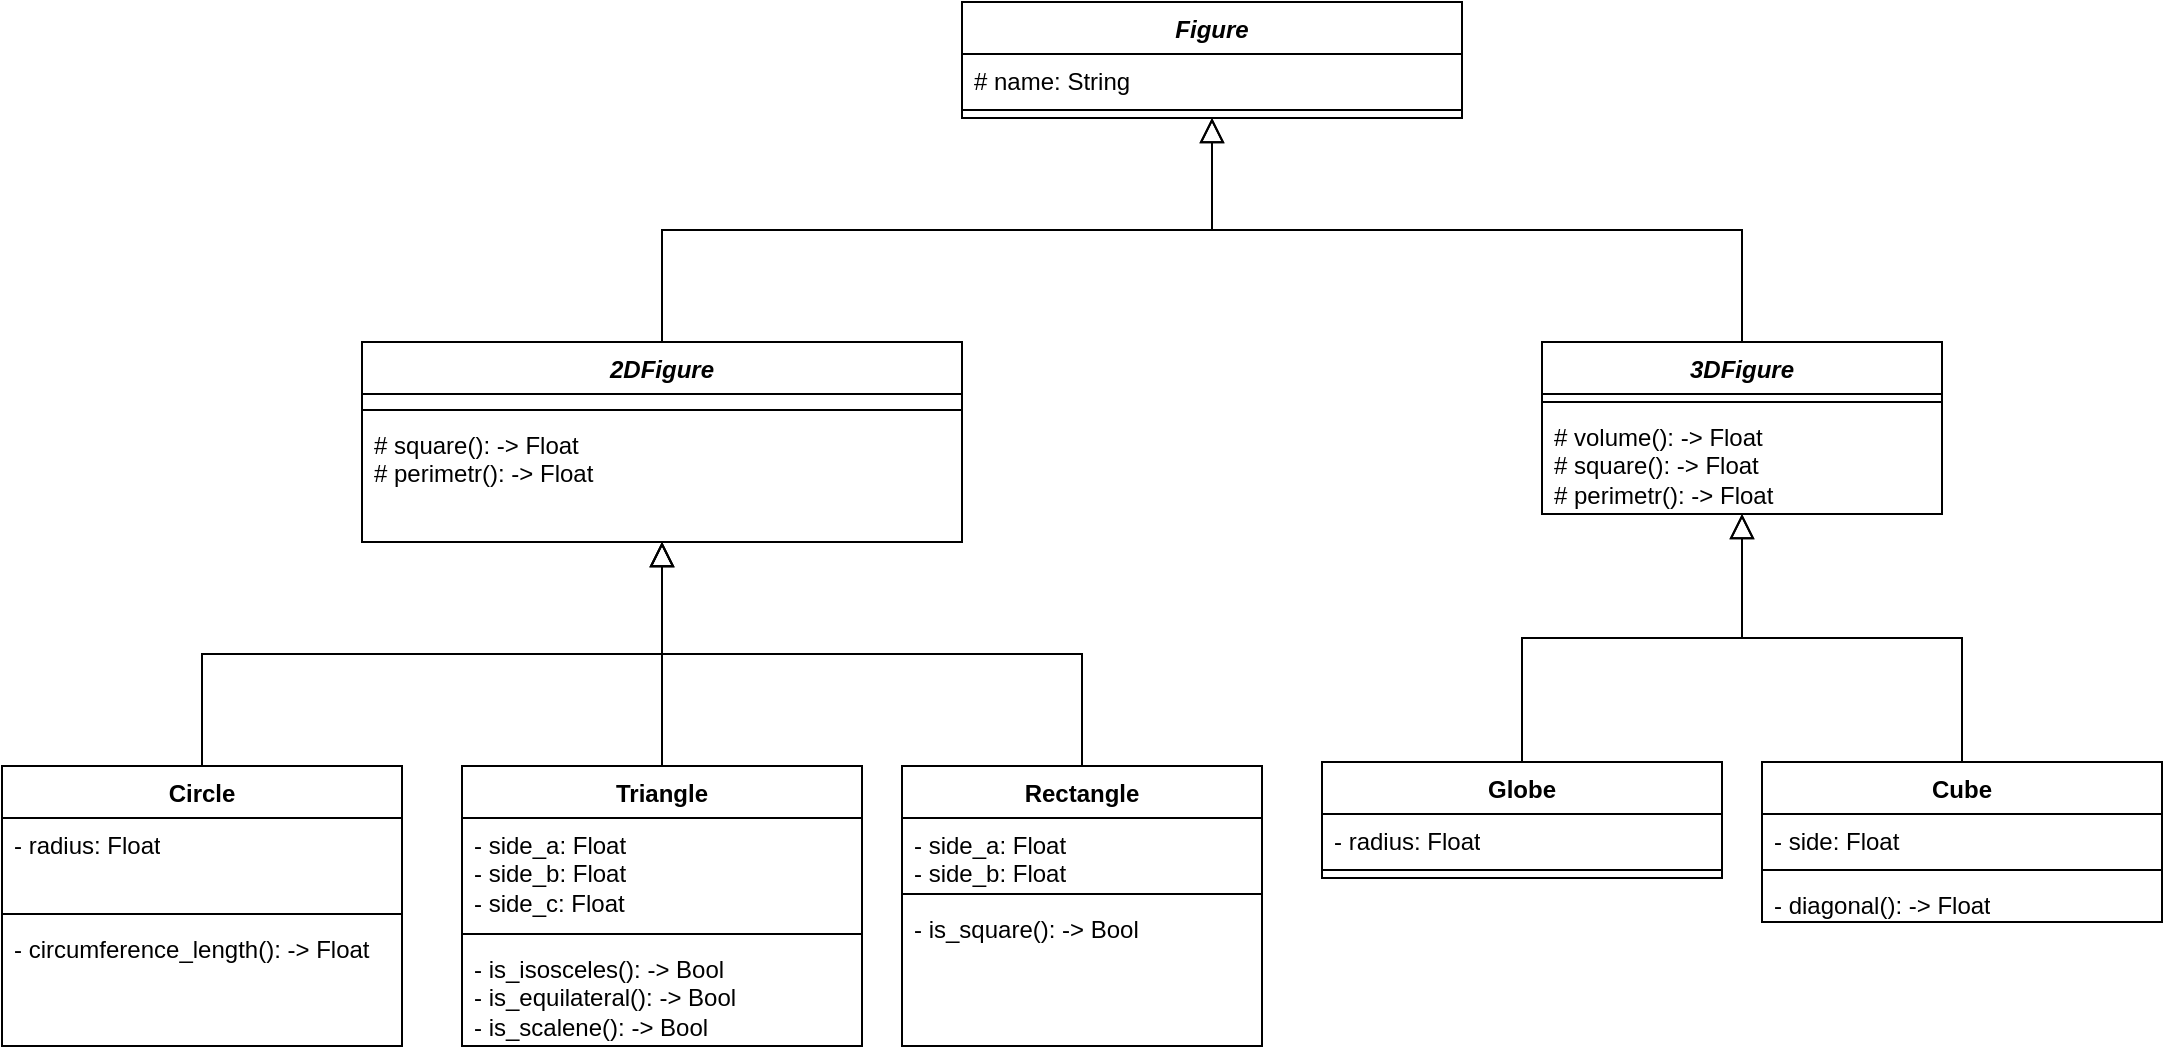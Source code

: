 <mxfile version="26.0.9">
  <diagram name="Страница — 1" id="Xj42LZrAtkX_y3P6HvNs">
    <mxGraphModel dx="2327" dy="899" grid="1" gridSize="10" guides="1" tooltips="1" connect="1" arrows="1" fold="1" page="1" pageScale="1" pageWidth="827" pageHeight="1169" math="0" shadow="0">
      <root>
        <mxCell id="0" />
        <mxCell id="1" parent="0" />
        <mxCell id="RLHyZXYZ22W25Kmp-MOm-1" value="" style="endArrow=block;endSize=10;endFill=0;shadow=0;strokeWidth=1;rounded=0;curved=0;edgeStyle=elbowEdgeStyle;elbow=vertical;exitX=0.5;exitY=0;exitDx=0;exitDy=0;entryX=0.5;entryY=1;entryDx=0;entryDy=0;" edge="1" parent="1" source="RLHyZXYZ22W25Kmp-MOm-10" target="RLHyZXYZ22W25Kmp-MOm-22">
          <mxGeometry width="160" relative="1" as="geometry">
            <mxPoint x="180" y="360" as="sourcePoint" />
            <mxPoint x="472.0" y="14.702" as="targetPoint" />
          </mxGeometry>
        </mxCell>
        <mxCell id="RLHyZXYZ22W25Kmp-MOm-2" value="" style="endArrow=block;endSize=10;endFill=0;shadow=0;strokeWidth=1;rounded=0;curved=0;edgeStyle=elbowEdgeStyle;elbow=vertical;entryX=0.5;entryY=1;entryDx=0;entryDy=0;exitX=0.5;exitY=0;exitDx=0;exitDy=0;" edge="1" parent="1" source="RLHyZXYZ22W25Kmp-MOm-30" target="RLHyZXYZ22W25Kmp-MOm-22">
          <mxGeometry width="160" relative="1" as="geometry">
            <mxPoint x="670" y="310" as="sourcePoint" />
            <mxPoint x="472.0" y="14.754" as="targetPoint" />
          </mxGeometry>
        </mxCell>
        <mxCell id="RLHyZXYZ22W25Kmp-MOm-3" value="Globe" style="swimlane;fontStyle=1;align=center;verticalAlign=top;childLayout=stackLayout;horizontal=1;startSize=26;horizontalStack=0;resizeParent=1;resizeParentMax=0;resizeLast=0;collapsible=1;marginBottom=0;whiteSpace=wrap;html=1;" vertex="1" parent="1">
          <mxGeometry x="570" y="540" width="200" height="58" as="geometry" />
        </mxCell>
        <mxCell id="RLHyZXYZ22W25Kmp-MOm-4" value="- radius: Float&lt;div&gt;&lt;br&gt;&lt;/div&gt;" style="text;strokeColor=none;fillColor=none;align=left;verticalAlign=top;spacingLeft=4;spacingRight=4;overflow=hidden;rotatable=0;points=[[0,0.5],[1,0.5]];portConstraint=eastwest;whiteSpace=wrap;html=1;" vertex="1" parent="RLHyZXYZ22W25Kmp-MOm-3">
          <mxGeometry y="26" width="200" height="24" as="geometry" />
        </mxCell>
        <mxCell id="RLHyZXYZ22W25Kmp-MOm-5" value="" style="line;strokeWidth=1;fillColor=none;align=left;verticalAlign=middle;spacingTop=-1;spacingLeft=3;spacingRight=3;rotatable=0;labelPosition=right;points=[];portConstraint=eastwest;strokeColor=inherit;" vertex="1" parent="RLHyZXYZ22W25Kmp-MOm-3">
          <mxGeometry y="50" width="200" height="8" as="geometry" />
        </mxCell>
        <mxCell id="RLHyZXYZ22W25Kmp-MOm-7" value="" style="endArrow=block;endSize=10;endFill=0;shadow=0;strokeWidth=1;rounded=0;curved=0;edgeStyle=elbowEdgeStyle;elbow=vertical;entryX=0.5;entryY=1;entryDx=0;entryDy=0;exitX=0.5;exitY=0;exitDx=0;exitDy=0;" edge="1" parent="1" source="RLHyZXYZ22W25Kmp-MOm-26" target="RLHyZXYZ22W25Kmp-MOm-10">
          <mxGeometry width="160" relative="1" as="geometry">
            <mxPoint x="10" y="520" as="sourcePoint" />
            <mxPoint x="180" y="430" as="targetPoint" />
          </mxGeometry>
        </mxCell>
        <mxCell id="RLHyZXYZ22W25Kmp-MOm-8" value="" style="endArrow=block;endSize=10;endFill=0;shadow=0;strokeWidth=1;rounded=0;curved=0;edgeStyle=elbowEdgeStyle;elbow=vertical;exitX=0.5;exitY=0;exitDx=0;exitDy=0;entryX=0.5;entryY=1;entryDx=0;entryDy=0;" edge="1" parent="1" source="RLHyZXYZ22W25Kmp-MOm-14" target="RLHyZXYZ22W25Kmp-MOm-10">
          <mxGeometry width="160" relative="1" as="geometry">
            <mxPoint x="420" y="530" as="sourcePoint" />
            <mxPoint x="170" y="430" as="targetPoint" />
          </mxGeometry>
        </mxCell>
        <mxCell id="RLHyZXYZ22W25Kmp-MOm-9" value="" style="endArrow=block;endSize=10;endFill=0;shadow=0;strokeWidth=1;rounded=0;curved=0;edgeStyle=elbowEdgeStyle;elbow=vertical;exitX=0.5;exitY=0;exitDx=0;exitDy=0;entryX=0.5;entryY=1;entryDx=0;entryDy=0;" edge="1" parent="1" source="RLHyZXYZ22W25Kmp-MOm-18" target="RLHyZXYZ22W25Kmp-MOm-10">
          <mxGeometry width="160" relative="1" as="geometry">
            <mxPoint x="180" y="530" as="sourcePoint" />
            <mxPoint x="160" y="430" as="targetPoint" />
          </mxGeometry>
        </mxCell>
        <mxCell id="RLHyZXYZ22W25Kmp-MOm-10" value="&lt;span style=&quot;font-style: italic; text-wrap: nowrap;&quot;&gt;2DFigure&lt;/span&gt;" style="swimlane;fontStyle=1;align=center;verticalAlign=top;childLayout=stackLayout;horizontal=1;startSize=26;horizontalStack=0;resizeParent=1;resizeParentMax=0;resizeLast=0;collapsible=1;marginBottom=0;whiteSpace=wrap;html=1;" vertex="1" parent="1">
          <mxGeometry x="90" y="330" width="300" height="100" as="geometry" />
        </mxCell>
        <mxCell id="RLHyZXYZ22W25Kmp-MOm-11" value="&lt;div&gt;&lt;br&gt;&lt;/div&gt;&lt;div&gt;&lt;br&gt;&lt;/div&gt;&lt;br&gt;&lt;div&gt;&lt;br&gt;&lt;/div&gt;" style="text;strokeColor=none;fillColor=none;align=left;verticalAlign=top;spacingLeft=4;spacingRight=4;overflow=hidden;rotatable=0;points=[[0,0.5],[1,0.5]];portConstraint=eastwest;whiteSpace=wrap;html=1;" vertex="1" parent="RLHyZXYZ22W25Kmp-MOm-10">
          <mxGeometry y="26" width="300" height="4" as="geometry" />
        </mxCell>
        <mxCell id="RLHyZXYZ22W25Kmp-MOm-12" value="" style="line;strokeWidth=1;fillColor=none;align=left;verticalAlign=middle;spacingTop=-1;spacingLeft=3;spacingRight=3;rotatable=0;labelPosition=right;points=[];portConstraint=eastwest;strokeColor=inherit;" vertex="1" parent="RLHyZXYZ22W25Kmp-MOm-10">
          <mxGeometry y="30" width="300" height="8" as="geometry" />
        </mxCell>
        <mxCell id="RLHyZXYZ22W25Kmp-MOm-13" value="&lt;div&gt;#&amp;nbsp;&lt;span style=&quot;background-color: transparent; color: light-dark(rgb(0, 0, 0), rgb(255, 255, 255));&quot;&gt;square(): -&amp;gt; Float&lt;/span&gt;&lt;/div&gt;&lt;div&gt;# perimetr(): -&amp;gt; Float&lt;/div&gt;" style="text;strokeColor=none;fillColor=none;align=left;verticalAlign=top;spacingLeft=4;spacingRight=4;overflow=hidden;rotatable=0;points=[[0,0.5],[1,0.5]];portConstraint=eastwest;whiteSpace=wrap;html=1;" vertex="1" parent="RLHyZXYZ22W25Kmp-MOm-10">
          <mxGeometry y="38" width="300" height="62" as="geometry" />
        </mxCell>
        <mxCell id="RLHyZXYZ22W25Kmp-MOm-14" value="Rectangle" style="swimlane;fontStyle=1;align=center;verticalAlign=top;childLayout=stackLayout;horizontal=1;startSize=26;horizontalStack=0;resizeParent=1;resizeParentMax=0;resizeLast=0;collapsible=1;marginBottom=0;whiteSpace=wrap;html=1;" vertex="1" parent="1">
          <mxGeometry x="360" y="542" width="180" height="140" as="geometry" />
        </mxCell>
        <mxCell id="RLHyZXYZ22W25Kmp-MOm-15" value="&lt;div&gt;&lt;span style=&quot;background-color: transparent; color: light-dark(rgb(0, 0, 0), rgb(255, 255, 255));&quot;&gt;- side_a: Float&lt;/span&gt;&lt;br&gt;&lt;/div&gt;&lt;div&gt;&lt;span style=&quot;background-color: transparent; color: light-dark(rgb(0, 0, 0), rgb(255, 255, 255));&quot;&gt;- side_b: Float&lt;/span&gt;&lt;/div&gt;" style="text;strokeColor=none;fillColor=none;align=left;verticalAlign=top;spacingLeft=4;spacingRight=4;overflow=hidden;rotatable=0;points=[[0,0.5],[1,0.5]];portConstraint=eastwest;whiteSpace=wrap;html=1;" vertex="1" parent="RLHyZXYZ22W25Kmp-MOm-14">
          <mxGeometry y="26" width="180" height="34" as="geometry" />
        </mxCell>
        <mxCell id="RLHyZXYZ22W25Kmp-MOm-16" value="" style="line;strokeWidth=1;fillColor=none;align=left;verticalAlign=middle;spacingTop=-1;spacingLeft=3;spacingRight=3;rotatable=0;labelPosition=right;points=[];portConstraint=eastwest;strokeColor=inherit;" vertex="1" parent="RLHyZXYZ22W25Kmp-MOm-14">
          <mxGeometry y="60" width="180" height="8" as="geometry" />
        </mxCell>
        <mxCell id="RLHyZXYZ22W25Kmp-MOm-17" value="- is_square(): -&amp;gt; Bool&lt;div&gt;&lt;br&gt;&lt;/div&gt;" style="text;strokeColor=none;fillColor=none;align=left;verticalAlign=top;spacingLeft=4;spacingRight=4;overflow=hidden;rotatable=0;points=[[0,0.5],[1,0.5]];portConstraint=eastwest;whiteSpace=wrap;html=1;" vertex="1" parent="RLHyZXYZ22W25Kmp-MOm-14">
          <mxGeometry y="68" width="180" height="72" as="geometry" />
        </mxCell>
        <mxCell id="RLHyZXYZ22W25Kmp-MOm-18" value="Triangle" style="swimlane;fontStyle=1;align=center;verticalAlign=top;childLayout=stackLayout;horizontal=1;startSize=26;horizontalStack=0;resizeParent=1;resizeParentMax=0;resizeLast=0;collapsible=1;marginBottom=0;whiteSpace=wrap;html=1;" vertex="1" parent="1">
          <mxGeometry x="140" y="542" width="200" height="140" as="geometry" />
        </mxCell>
        <mxCell id="RLHyZXYZ22W25Kmp-MOm-19" value="&lt;div&gt;&lt;span style=&quot;background-color: transparent; color: light-dark(rgb(0, 0, 0), rgb(255, 255, 255));&quot;&gt;- side_a: Float&lt;/span&gt;&lt;br&gt;&lt;/div&gt;&lt;div&gt;&lt;span style=&quot;background-color: transparent; color: light-dark(rgb(0, 0, 0), rgb(255, 255, 255));&quot;&gt;- side_b: Float&lt;/span&gt;&lt;/div&gt;&lt;div&gt;- side_c: Float&lt;/div&gt;" style="text;strokeColor=none;fillColor=none;align=left;verticalAlign=top;spacingLeft=4;spacingRight=4;overflow=hidden;rotatable=0;points=[[0,0.5],[1,0.5]];portConstraint=eastwest;whiteSpace=wrap;html=1;" vertex="1" parent="RLHyZXYZ22W25Kmp-MOm-18">
          <mxGeometry y="26" width="200" height="54" as="geometry" />
        </mxCell>
        <mxCell id="RLHyZXYZ22W25Kmp-MOm-20" value="" style="line;strokeWidth=1;fillColor=none;align=left;verticalAlign=middle;spacingTop=-1;spacingLeft=3;spacingRight=3;rotatable=0;labelPosition=right;points=[];portConstraint=eastwest;strokeColor=inherit;" vertex="1" parent="RLHyZXYZ22W25Kmp-MOm-18">
          <mxGeometry y="80" width="200" height="8" as="geometry" />
        </mxCell>
        <mxCell id="RLHyZXYZ22W25Kmp-MOm-21" value="- is_&lt;span style=&quot;white-space-collapse: preserve;&quot; data-src-align=&quot;0:14&quot; class=&quot;EzKURWReUAB5oZgtQNkl&quot;&gt;isosceles&lt;/span&gt;(): -&amp;gt; Bool&lt;div&gt;- is_&lt;span style=&quot;white-space-collapse: preserve;&quot; data-src-align=&quot;0:14&quot; class=&quot;EzKURWReUAB5oZgtQNkl&quot;&gt;equilateral&lt;/span&gt;(): -&amp;gt; Bool&lt;/div&gt;&lt;div&gt;- is_scalene(): -&amp;gt; Bool&lt;/div&gt;" style="text;strokeColor=none;fillColor=none;align=left;verticalAlign=top;spacingLeft=4;spacingRight=4;overflow=hidden;rotatable=0;points=[[0,0.5],[1,0.5]];portConstraint=eastwest;whiteSpace=wrap;html=1;" vertex="1" parent="RLHyZXYZ22W25Kmp-MOm-18">
          <mxGeometry y="88" width="200" height="52" as="geometry" />
        </mxCell>
        <mxCell id="RLHyZXYZ22W25Kmp-MOm-22" value="&lt;span style=&quot;font-style: italic; text-wrap: nowrap;&quot;&gt;Figure&lt;/span&gt;" style="swimlane;fontStyle=1;align=center;verticalAlign=top;childLayout=stackLayout;horizontal=1;startSize=26;horizontalStack=0;resizeParent=1;resizeParentMax=0;resizeLast=0;collapsible=1;marginBottom=0;whiteSpace=wrap;html=1;" vertex="1" parent="1">
          <mxGeometry x="390" y="160" width="250" height="58" as="geometry" />
        </mxCell>
        <mxCell id="RLHyZXYZ22W25Kmp-MOm-23" value="# name: String" style="text;strokeColor=none;fillColor=none;align=left;verticalAlign=top;spacingLeft=4;spacingRight=4;overflow=hidden;rotatable=0;points=[[0,0.5],[1,0.5]];portConstraint=eastwest;whiteSpace=wrap;html=1;" vertex="1" parent="RLHyZXYZ22W25Kmp-MOm-22">
          <mxGeometry y="26" width="250" height="24" as="geometry" />
        </mxCell>
        <mxCell id="RLHyZXYZ22W25Kmp-MOm-24" value="" style="line;strokeWidth=1;fillColor=none;align=left;verticalAlign=middle;spacingTop=-1;spacingLeft=3;spacingRight=3;rotatable=0;labelPosition=right;points=[];portConstraint=eastwest;strokeColor=inherit;" vertex="1" parent="RLHyZXYZ22W25Kmp-MOm-22">
          <mxGeometry y="50" width="250" height="8" as="geometry" />
        </mxCell>
        <mxCell id="RLHyZXYZ22W25Kmp-MOm-26" value="Circle" style="swimlane;fontStyle=1;align=center;verticalAlign=top;childLayout=stackLayout;horizontal=1;startSize=26;horizontalStack=0;resizeParent=1;resizeParentMax=0;resizeLast=0;collapsible=1;marginBottom=0;whiteSpace=wrap;html=1;" vertex="1" parent="1">
          <mxGeometry x="-90" y="542" width="200" height="140" as="geometry" />
        </mxCell>
        <mxCell id="RLHyZXYZ22W25Kmp-MOm-27" value="&lt;div&gt;&lt;span style=&quot;background-color: transparent; color: light-dark(rgb(0, 0, 0), rgb(255, 255, 255));&quot;&gt;- radius: Float&lt;/span&gt;&lt;/div&gt;" style="text;strokeColor=none;fillColor=none;align=left;verticalAlign=top;spacingLeft=4;spacingRight=4;overflow=hidden;rotatable=0;points=[[0,0.5],[1,0.5]];portConstraint=eastwest;whiteSpace=wrap;html=1;" vertex="1" parent="RLHyZXYZ22W25Kmp-MOm-26">
          <mxGeometry y="26" width="200" height="44" as="geometry" />
        </mxCell>
        <mxCell id="RLHyZXYZ22W25Kmp-MOm-28" value="" style="line;strokeWidth=1;fillColor=none;align=left;verticalAlign=middle;spacingTop=-1;spacingLeft=3;spacingRight=3;rotatable=0;labelPosition=right;points=[];portConstraint=eastwest;strokeColor=inherit;" vertex="1" parent="RLHyZXYZ22W25Kmp-MOm-26">
          <mxGeometry y="70" width="200" height="8" as="geometry" />
        </mxCell>
        <mxCell id="RLHyZXYZ22W25Kmp-MOm-29" value="-&amp;nbsp;&lt;span style=&quot;white-space-collapse: preserve;&quot; data-src-align=&quot;6:10&quot; class=&quot;EzKURWReUAB5oZgtQNkl&quot;&gt;circumference_&lt;/span&gt;&lt;span style=&quot;white-space-collapse: preserve;&quot; data-src-align=&quot;0:5&quot; class=&quot;EzKURWReUAB5oZgtQNkl&quot;&gt;length&lt;/span&gt;(): -&amp;gt; Float" style="text;strokeColor=none;fillColor=none;align=left;verticalAlign=top;spacingLeft=4;spacingRight=4;overflow=hidden;rotatable=0;points=[[0,0.5],[1,0.5]];portConstraint=eastwest;whiteSpace=wrap;html=1;" vertex="1" parent="RLHyZXYZ22W25Kmp-MOm-26">
          <mxGeometry y="78" width="200" height="62" as="geometry" />
        </mxCell>
        <mxCell id="RLHyZXYZ22W25Kmp-MOm-30" value="&lt;span style=&quot;font-style: italic; text-wrap: nowrap;&quot;&gt;3DFigure&lt;/span&gt;" style="swimlane;fontStyle=1;align=center;verticalAlign=top;childLayout=stackLayout;horizontal=1;startSize=26;horizontalStack=0;resizeParent=1;resizeParentMax=0;resizeLast=0;collapsible=1;marginBottom=0;whiteSpace=wrap;html=1;" vertex="1" parent="1">
          <mxGeometry x="680" y="330" width="200" height="86" as="geometry" />
        </mxCell>
        <mxCell id="RLHyZXYZ22W25Kmp-MOm-32" value="" style="line;strokeWidth=1;fillColor=none;align=left;verticalAlign=middle;spacingTop=-1;spacingLeft=3;spacingRight=3;rotatable=0;labelPosition=right;points=[];portConstraint=eastwest;strokeColor=inherit;" vertex="1" parent="RLHyZXYZ22W25Kmp-MOm-30">
          <mxGeometry y="26" width="200" height="8" as="geometry" />
        </mxCell>
        <mxCell id="RLHyZXYZ22W25Kmp-MOm-33" value="# volume(): -&amp;gt; Float&lt;div&gt;# square(): -&amp;gt; Float&lt;/div&gt;&lt;div&gt;# perimetr(): -&amp;gt; Float&lt;/div&gt;" style="text;strokeColor=none;fillColor=none;align=left;verticalAlign=top;spacingLeft=4;spacingRight=4;overflow=hidden;rotatable=0;points=[[0,0.5],[1,0.5]];portConstraint=eastwest;whiteSpace=wrap;html=1;" vertex="1" parent="RLHyZXYZ22W25Kmp-MOm-30">
          <mxGeometry y="34" width="200" height="52" as="geometry" />
        </mxCell>
        <mxCell id="RLHyZXYZ22W25Kmp-MOm-34" value="&lt;span style=&quot;text-wrap: nowrap;&quot;&gt;Cube&lt;/span&gt;" style="swimlane;fontStyle=1;align=center;verticalAlign=top;childLayout=stackLayout;horizontal=1;startSize=26;horizontalStack=0;resizeParent=1;resizeParentMax=0;resizeLast=0;collapsible=1;marginBottom=0;whiteSpace=wrap;html=1;" vertex="1" parent="1">
          <mxGeometry x="790" y="540" width="200" height="80" as="geometry" />
        </mxCell>
        <mxCell id="RLHyZXYZ22W25Kmp-MOm-35" value="- side: Float" style="text;strokeColor=none;fillColor=none;align=left;verticalAlign=top;spacingLeft=4;spacingRight=4;overflow=hidden;rotatable=0;points=[[0,0.5],[1,0.5]];portConstraint=eastwest;whiteSpace=wrap;html=1;" vertex="1" parent="RLHyZXYZ22W25Kmp-MOm-34">
          <mxGeometry y="26" width="200" height="24" as="geometry" />
        </mxCell>
        <mxCell id="RLHyZXYZ22W25Kmp-MOm-36" value="" style="line;strokeWidth=1;fillColor=none;align=left;verticalAlign=middle;spacingTop=-1;spacingLeft=3;spacingRight=3;rotatable=0;labelPosition=right;points=[];portConstraint=eastwest;strokeColor=inherit;" vertex="1" parent="RLHyZXYZ22W25Kmp-MOm-34">
          <mxGeometry y="50" width="200" height="8" as="geometry" />
        </mxCell>
        <mxCell id="RLHyZXYZ22W25Kmp-MOm-37" value="- diagonal(): -&amp;gt; Float" style="text;strokeColor=none;fillColor=none;align=left;verticalAlign=top;spacingLeft=4;spacingRight=4;overflow=hidden;rotatable=0;points=[[0,0.5],[1,0.5]];portConstraint=eastwest;whiteSpace=wrap;html=1;" vertex="1" parent="RLHyZXYZ22W25Kmp-MOm-34">
          <mxGeometry y="58" width="200" height="22" as="geometry" />
        </mxCell>
        <mxCell id="RLHyZXYZ22W25Kmp-MOm-38" value="" style="endArrow=block;endSize=10;endFill=0;shadow=0;strokeWidth=1;rounded=0;curved=0;edgeStyle=elbowEdgeStyle;elbow=vertical;exitX=0.5;exitY=0;exitDx=0;exitDy=0;entryX=0.5;entryY=1;entryDx=0;entryDy=0;entryPerimeter=0;" edge="1" parent="1" source="RLHyZXYZ22W25Kmp-MOm-34" target="RLHyZXYZ22W25Kmp-MOm-33">
          <mxGeometry width="160" relative="1" as="geometry">
            <mxPoint x="860" y="540" as="sourcePoint" />
            <mxPoint x="780" y="480" as="targetPoint" />
          </mxGeometry>
        </mxCell>
        <mxCell id="RLHyZXYZ22W25Kmp-MOm-39" value="" style="endArrow=block;endSize=10;endFill=0;shadow=0;strokeWidth=1;rounded=0;curved=0;edgeStyle=elbowEdgeStyle;elbow=vertical;exitX=0.5;exitY=0;exitDx=0;exitDy=0;" edge="1" parent="1" source="RLHyZXYZ22W25Kmp-MOm-3" target="RLHyZXYZ22W25Kmp-MOm-33">
          <mxGeometry width="160" relative="1" as="geometry">
            <mxPoint x="700" y="540" as="sourcePoint" />
            <mxPoint x="800" y="460" as="targetPoint" />
          </mxGeometry>
        </mxCell>
      </root>
    </mxGraphModel>
  </diagram>
</mxfile>
